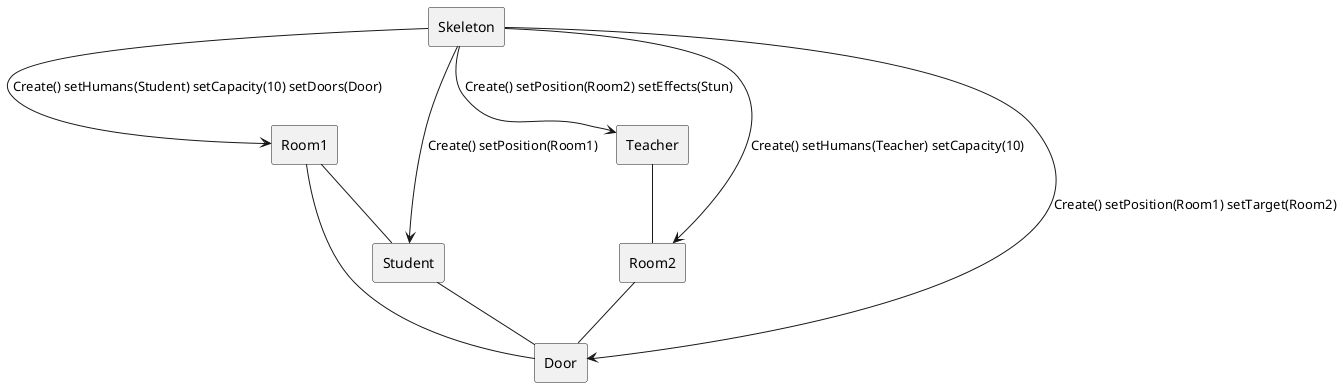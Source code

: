 @startuml
skinparam linestyle ortho

rectangle "Skeleton" as SK
rectangle "Room1" as R1
rectangle "Room2" as R2
rectangle "Student" as S
rectangle "Door" as D
rectangle "Teacher" as T

SK --> T: Create() setPosition(Room2) setEffects(Stun)
SK --> R1: Create() setHumans(Student) setCapacity(10) setDoors(Door)
SK --> R2: Create() setHumans(Teacher) setCapacity(10)
SK --> S: Create() setPosition(Room1)
SK --> D: Create() setPosition(Room1) setTarget(Room2)

T -- R2
R1 -- D
R2 -- D
S -- D
R1 -- S
@enduml